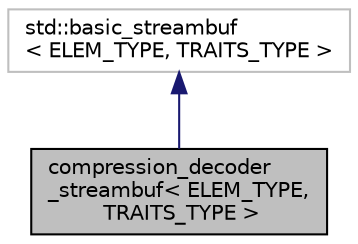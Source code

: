 digraph "compression_decoder_streambuf&lt; ELEM_TYPE, TRAITS_TYPE &gt;"
{
 // LATEX_PDF_SIZE
  edge [fontname="Helvetica",fontsize="10",labelfontname="Helvetica",labelfontsize="10"];
  node [fontname="Helvetica",fontsize="10",shape=record];
  Node1 [label="compression_decoder\l_streambuf\< ELEM_TYPE,\l TRAITS_TYPE \>",height=0.2,width=0.4,color="black", fillcolor="grey75", style="filled", fontcolor="black",tooltip=" "];
  Node2 -> Node1 [dir="back",color="midnightblue",fontsize="10",style="solid"];
  Node2 [label="std::basic_streambuf\l\< ELEM_TYPE, TRAITS_TYPE \>",height=0.2,width=0.4,color="grey75", fillcolor="white", style="filled",tooltip=" "];
}
